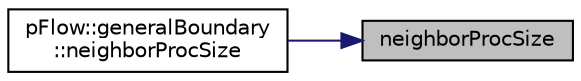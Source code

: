 digraph "neighborProcSize"
{
 // LATEX_PDF_SIZE
  edge [fontname="Helvetica",fontsize="10",labelfontname="Helvetica",labelfontsize="10"];
  node [fontname="Helvetica",fontsize="10",shape=record];
  rankdir="RL";
  Node1 [label="neighborProcSize",height=0.2,width=0.4,color="black", fillcolor="grey75", style="filled", fontcolor="black",tooltip="Return number of points in the neighbor processor boundary."];
  Node1 -> Node2 [dir="back",color="midnightblue",fontsize="10",style="solid",fontname="Helvetica"];
  Node2 [label="pFlow::generalBoundary\l::neighborProcSize",height=0.2,width=0.4,color="black", fillcolor="white", style="filled",URL="$classpFlow_1_1generalBoundary.html#aa6089c362baadc186edf60783581342b",tooltip=" "];
}
